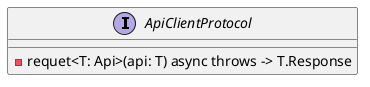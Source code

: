 @startuml

interface ApiClientProtocol {
  - requet<T: Api>(api: T) async throws -> T.Response
}




@enduml